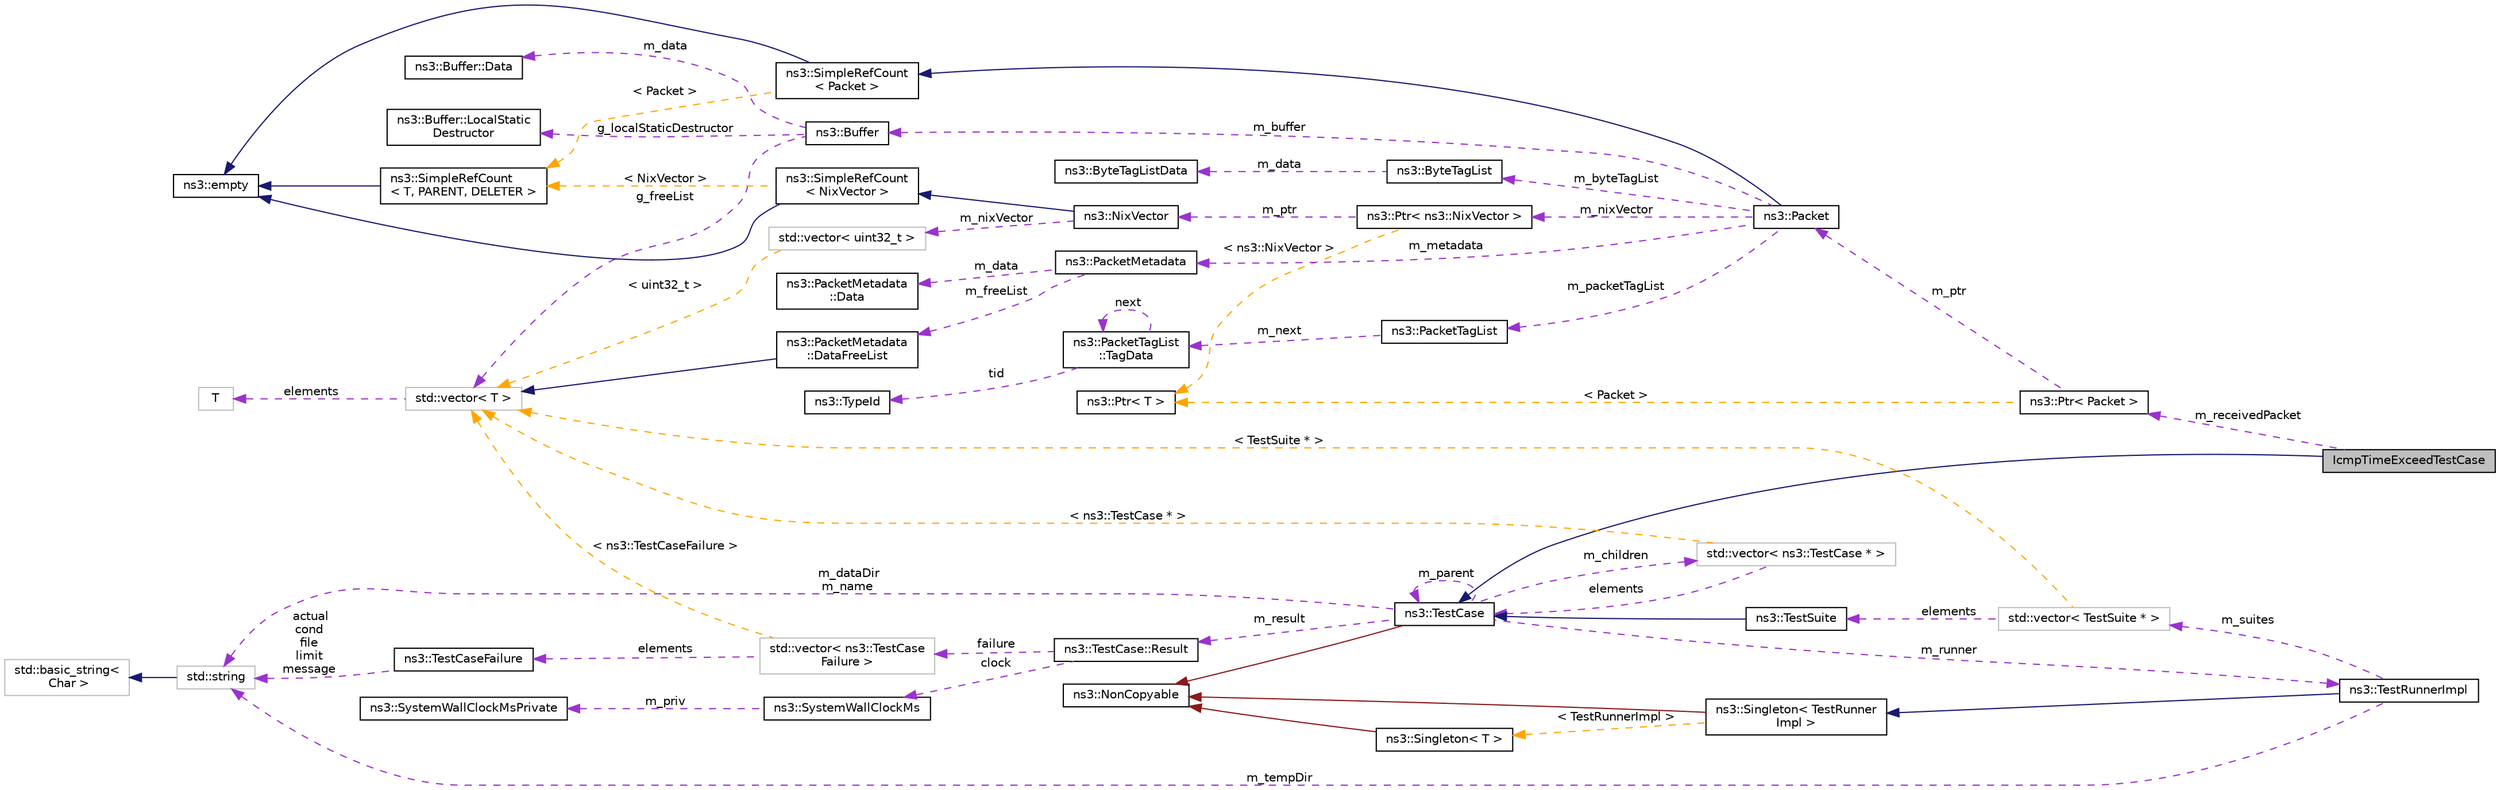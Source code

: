 digraph "IcmpTimeExceedTestCase"
{
 // LATEX_PDF_SIZE
  edge [fontname="Helvetica",fontsize="10",labelfontname="Helvetica",labelfontsize="10"];
  node [fontname="Helvetica",fontsize="10",shape=record];
  rankdir="LR";
  Node1 [label="IcmpTimeExceedTestCase",height=0.2,width=0.4,color="black", fillcolor="grey75", style="filled", fontcolor="black",tooltip="ICMP Time Exceed Reply Test."];
  Node2 -> Node1 [dir="back",color="midnightblue",fontsize="10",style="solid",fontname="Helvetica"];
  Node2 [label="ns3::TestCase",height=0.2,width=0.4,color="black", fillcolor="white", style="filled",URL="$classns3_1_1_test_case.html",tooltip="encapsulates test code"];
  Node3 -> Node2 [dir="back",color="firebrick4",fontsize="10",style="solid",fontname="Helvetica"];
  Node3 [label="ns3::NonCopyable",height=0.2,width=0.4,color="black", fillcolor="white", style="filled",URL="$classns3_1_1_non_copyable.html",tooltip="A base class for (non-Singleton) objects which shouldn't be copied."];
  Node4 -> Node2 [dir="back",color="darkorchid3",fontsize="10",style="dashed",label=" m_children" ,fontname="Helvetica"];
  Node4 [label="std::vector\< ns3::TestCase * \>",height=0.2,width=0.4,color="grey75", fillcolor="white", style="filled",tooltip=" "];
  Node2 -> Node4 [dir="back",color="darkorchid3",fontsize="10",style="dashed",label=" elements" ,fontname="Helvetica"];
  Node5 -> Node4 [dir="back",color="orange",fontsize="10",style="dashed",label=" \< ns3::TestCase * \>" ,fontname="Helvetica"];
  Node5 [label="std::vector\< T \>",height=0.2,width=0.4,color="grey75", fillcolor="white", style="filled",tooltip=" "];
  Node6 -> Node5 [dir="back",color="darkorchid3",fontsize="10",style="dashed",label=" elements" ,fontname="Helvetica"];
  Node6 [label="T",height=0.2,width=0.4,color="grey75", fillcolor="white", style="filled",tooltip=" "];
  Node7 -> Node2 [dir="back",color="darkorchid3",fontsize="10",style="dashed",label=" m_dataDir\nm_name" ,fontname="Helvetica"];
  Node7 [label="std::string",height=0.2,width=0.4,color="grey75", fillcolor="white", style="filled",tooltip=" "];
  Node8 -> Node7 [dir="back",color="midnightblue",fontsize="10",style="solid",fontname="Helvetica"];
  Node8 [label="std::basic_string\<\l Char \>",height=0.2,width=0.4,color="grey75", fillcolor="white", style="filled",tooltip=" "];
  Node9 -> Node2 [dir="back",color="darkorchid3",fontsize="10",style="dashed",label=" m_runner" ,fontname="Helvetica"];
  Node9 [label="ns3::TestRunnerImpl",height=0.2,width=0.4,color="black", fillcolor="white", style="filled",URL="$classns3_1_1_test_runner_impl.html",tooltip="Container for all tests."];
  Node10 -> Node9 [dir="back",color="midnightblue",fontsize="10",style="solid",fontname="Helvetica"];
  Node10 [label="ns3::Singleton\< TestRunner\lImpl \>",height=0.2,width=0.4,color="black", fillcolor="white", style="filled",URL="$classns3_1_1_singleton.html",tooltip=" "];
  Node3 -> Node10 [dir="back",color="firebrick4",fontsize="10",style="solid",fontname="Helvetica"];
  Node11 -> Node10 [dir="back",color="orange",fontsize="10",style="dashed",label=" \< TestRunnerImpl \>" ,fontname="Helvetica"];
  Node11 [label="ns3::Singleton\< T \>",height=0.2,width=0.4,color="black", fillcolor="white", style="filled",URL="$classns3_1_1_singleton.html",tooltip="A template singleton."];
  Node3 -> Node11 [dir="back",color="firebrick4",fontsize="10",style="solid",fontname="Helvetica"];
  Node12 -> Node9 [dir="back",color="darkorchid3",fontsize="10",style="dashed",label=" m_suites" ,fontname="Helvetica"];
  Node12 [label="std::vector\< TestSuite * \>",height=0.2,width=0.4,color="grey75", fillcolor="white", style="filled",tooltip=" "];
  Node13 -> Node12 [dir="back",color="darkorchid3",fontsize="10",style="dashed",label=" elements" ,fontname="Helvetica"];
  Node13 [label="ns3::TestSuite",height=0.2,width=0.4,color="black", fillcolor="white", style="filled",URL="$classns3_1_1_test_suite.html",tooltip="A suite of tests to run."];
  Node2 -> Node13 [dir="back",color="midnightblue",fontsize="10",style="solid",fontname="Helvetica"];
  Node5 -> Node12 [dir="back",color="orange",fontsize="10",style="dashed",label=" \< TestSuite * \>" ,fontname="Helvetica"];
  Node7 -> Node9 [dir="back",color="darkorchid3",fontsize="10",style="dashed",label=" m_tempDir" ,fontname="Helvetica"];
  Node2 -> Node2 [dir="back",color="darkorchid3",fontsize="10",style="dashed",label=" m_parent" ,fontname="Helvetica"];
  Node14 -> Node2 [dir="back",color="darkorchid3",fontsize="10",style="dashed",label=" m_result" ,fontname="Helvetica"];
  Node14 [label="ns3::TestCase::Result",height=0.2,width=0.4,color="black", fillcolor="white", style="filled",URL="$structns3_1_1_test_case_1_1_result.html",tooltip="Container for results from a TestCase."];
  Node15 -> Node14 [dir="back",color="darkorchid3",fontsize="10",style="dashed",label=" failure" ,fontname="Helvetica"];
  Node15 [label="std::vector\< ns3::TestCase\lFailure \>",height=0.2,width=0.4,color="grey75", fillcolor="white", style="filled",tooltip=" "];
  Node16 -> Node15 [dir="back",color="darkorchid3",fontsize="10",style="dashed",label=" elements" ,fontname="Helvetica"];
  Node16 [label="ns3::TestCaseFailure",height=0.2,width=0.4,color="black", fillcolor="white", style="filled",URL="$structns3_1_1_test_case_failure.html",tooltip="Container for details of a test failure."];
  Node7 -> Node16 [dir="back",color="darkorchid3",fontsize="10",style="dashed",label=" actual\ncond\nfile\nlimit\nmessage" ,fontname="Helvetica"];
  Node5 -> Node15 [dir="back",color="orange",fontsize="10",style="dashed",label=" \< ns3::TestCaseFailure \>" ,fontname="Helvetica"];
  Node17 -> Node14 [dir="back",color="darkorchid3",fontsize="10",style="dashed",label=" clock" ,fontname="Helvetica"];
  Node17 [label="ns3::SystemWallClockMs",height=0.2,width=0.4,color="black", fillcolor="white", style="filled",URL="$classns3_1_1_system_wall_clock_ms.html",tooltip="Measure elapsed wall clock time in milliseconds."];
  Node18 -> Node17 [dir="back",color="darkorchid3",fontsize="10",style="dashed",label=" m_priv" ,fontname="Helvetica"];
  Node18 [label="ns3::SystemWallClockMsPrivate",height=0.2,width=0.4,color="black", fillcolor="white", style="filled",URL="$classns3_1_1_system_wall_clock_ms_private.html",tooltip="System-dependent implementation for SystemWallClockMs."];
  Node19 -> Node1 [dir="back",color="darkorchid3",fontsize="10",style="dashed",label=" m_receivedPacket" ,fontname="Helvetica"];
  Node19 [label="ns3::Ptr\< Packet \>",height=0.2,width=0.4,color="black", fillcolor="white", style="filled",URL="$classns3_1_1_ptr.html",tooltip=" "];
  Node20 -> Node19 [dir="back",color="darkorchid3",fontsize="10",style="dashed",label=" m_ptr" ,fontname="Helvetica"];
  Node20 [label="ns3::Packet",height=0.2,width=0.4,color="black", fillcolor="white", style="filled",URL="$classns3_1_1_packet.html",tooltip="network packets"];
  Node21 -> Node20 [dir="back",color="midnightblue",fontsize="10",style="solid",fontname="Helvetica"];
  Node21 [label="ns3::SimpleRefCount\l\< Packet \>",height=0.2,width=0.4,color="black", fillcolor="white", style="filled",URL="$classns3_1_1_simple_ref_count.html",tooltip=" "];
  Node22 -> Node21 [dir="back",color="midnightblue",fontsize="10",style="solid",fontname="Helvetica"];
  Node22 [label="ns3::empty",height=0.2,width=0.4,color="black", fillcolor="white", style="filled",URL="$classns3_1_1empty.html",tooltip="make Callback use a separate empty type"];
  Node23 -> Node21 [dir="back",color="orange",fontsize="10",style="dashed",label=" \< Packet \>" ,fontname="Helvetica"];
  Node23 [label="ns3::SimpleRefCount\l\< T, PARENT, DELETER \>",height=0.2,width=0.4,color="black", fillcolor="white", style="filled",URL="$classns3_1_1_simple_ref_count.html",tooltip="A template-based reference counting class."];
  Node22 -> Node23 [dir="back",color="midnightblue",fontsize="10",style="solid",fontname="Helvetica"];
  Node24 -> Node20 [dir="back",color="darkorchid3",fontsize="10",style="dashed",label=" m_nixVector" ,fontname="Helvetica"];
  Node24 [label="ns3::Ptr\< ns3::NixVector \>",height=0.2,width=0.4,color="black", fillcolor="white", style="filled",URL="$classns3_1_1_ptr.html",tooltip=" "];
  Node25 -> Node24 [dir="back",color="darkorchid3",fontsize="10",style="dashed",label=" m_ptr" ,fontname="Helvetica"];
  Node25 [label="ns3::NixVector",height=0.2,width=0.4,color="black", fillcolor="white", style="filled",URL="$classns3_1_1_nix_vector.html",tooltip="Neighbor-index data structure for nix-vector routing."];
  Node26 -> Node25 [dir="back",color="midnightblue",fontsize="10",style="solid",fontname="Helvetica"];
  Node26 [label="ns3::SimpleRefCount\l\< NixVector \>",height=0.2,width=0.4,color="black", fillcolor="white", style="filled",URL="$classns3_1_1_simple_ref_count.html",tooltip=" "];
  Node22 -> Node26 [dir="back",color="midnightblue",fontsize="10",style="solid",fontname="Helvetica"];
  Node23 -> Node26 [dir="back",color="orange",fontsize="10",style="dashed",label=" \< NixVector \>" ,fontname="Helvetica"];
  Node27 -> Node25 [dir="back",color="darkorchid3",fontsize="10",style="dashed",label=" m_nixVector" ,fontname="Helvetica"];
  Node27 [label="std::vector\< uint32_t \>",height=0.2,width=0.4,color="grey75", fillcolor="white", style="filled",tooltip=" "];
  Node5 -> Node27 [dir="back",color="orange",fontsize="10",style="dashed",label=" \< uint32_t \>" ,fontname="Helvetica"];
  Node28 -> Node24 [dir="back",color="orange",fontsize="10",style="dashed",label=" \< ns3::NixVector \>" ,fontname="Helvetica"];
  Node28 [label="ns3::Ptr\< T \>",height=0.2,width=0.4,color="black", fillcolor="white", style="filled",URL="$classns3_1_1_ptr.html",tooltip="Smart pointer class similar to boost::intrusive_ptr."];
  Node29 -> Node20 [dir="back",color="darkorchid3",fontsize="10",style="dashed",label=" m_metadata" ,fontname="Helvetica"];
  Node29 [label="ns3::PacketMetadata",height=0.2,width=0.4,color="black", fillcolor="white", style="filled",URL="$classns3_1_1_packet_metadata.html",tooltip="Handle packet metadata about packet headers and trailers."];
  Node30 -> Node29 [dir="back",color="darkorchid3",fontsize="10",style="dashed",label=" m_data" ,fontname="Helvetica"];
  Node30 [label="ns3::PacketMetadata\l::Data",height=0.2,width=0.4,color="black", fillcolor="white", style="filled",URL="$structns3_1_1_packet_metadata_1_1_data.html",tooltip="Data structure."];
  Node31 -> Node29 [dir="back",color="darkorchid3",fontsize="10",style="dashed",label=" m_freeList" ,fontname="Helvetica"];
  Node31 [label="ns3::PacketMetadata\l::DataFreeList",height=0.2,width=0.4,color="black", fillcolor="white", style="filled",URL="$classns3_1_1_packet_metadata_1_1_data_free_list.html",tooltip="Class to hold all the metadata."];
  Node5 -> Node31 [dir="back",color="midnightblue",fontsize="10",style="solid",fontname="Helvetica"];
  Node32 -> Node20 [dir="back",color="darkorchid3",fontsize="10",style="dashed",label=" m_byteTagList" ,fontname="Helvetica"];
  Node32 [label="ns3::ByteTagList",height=0.2,width=0.4,color="black", fillcolor="white", style="filled",URL="$classns3_1_1_byte_tag_list.html",tooltip="keep track of the byte tags stored in a packet."];
  Node33 -> Node32 [dir="back",color="darkorchid3",fontsize="10",style="dashed",label=" m_data" ,fontname="Helvetica"];
  Node33 [label="ns3::ByteTagListData",height=0.2,width=0.4,color="black", fillcolor="white", style="filled",URL="$structns3_1_1_byte_tag_list_data.html",tooltip="Internal representation of the byte tags stored in a packet."];
  Node34 -> Node20 [dir="back",color="darkorchid3",fontsize="10",style="dashed",label=" m_packetTagList" ,fontname="Helvetica"];
  Node34 [label="ns3::PacketTagList",height=0.2,width=0.4,color="black", fillcolor="white", style="filled",URL="$classns3_1_1_packet_tag_list.html",tooltip="List of the packet tags stored in a packet."];
  Node35 -> Node34 [dir="back",color="darkorchid3",fontsize="10",style="dashed",label=" m_next" ,fontname="Helvetica"];
  Node35 [label="ns3::PacketTagList\l::TagData",height=0.2,width=0.4,color="black", fillcolor="white", style="filled",URL="$structns3_1_1_packet_tag_list_1_1_tag_data.html",tooltip="Tree node for sharing serialized tags."];
  Node35 -> Node35 [dir="back",color="darkorchid3",fontsize="10",style="dashed",label=" next" ,fontname="Helvetica"];
  Node36 -> Node35 [dir="back",color="darkorchid3",fontsize="10",style="dashed",label=" tid" ,fontname="Helvetica"];
  Node36 [label="ns3::TypeId",height=0.2,width=0.4,color="black", fillcolor="white", style="filled",URL="$classns3_1_1_type_id.html",tooltip="a unique identifier for an interface."];
  Node37 -> Node20 [dir="back",color="darkorchid3",fontsize="10",style="dashed",label=" m_buffer" ,fontname="Helvetica"];
  Node37 [label="ns3::Buffer",height=0.2,width=0.4,color="black", fillcolor="white", style="filled",URL="$classns3_1_1_buffer.html",tooltip="automatically resized byte buffer"];
  Node38 -> Node37 [dir="back",color="darkorchid3",fontsize="10",style="dashed",label=" m_data" ,fontname="Helvetica"];
  Node38 [label="ns3::Buffer::Data",height=0.2,width=0.4,color="black", fillcolor="white", style="filled",URL="$structns3_1_1_buffer_1_1_data.html",tooltip="This data structure is variable-sized through its last member whose size is determined at allocation ..."];
  Node39 -> Node37 [dir="back",color="darkorchid3",fontsize="10",style="dashed",label=" g_localStaticDestructor" ,fontname="Helvetica"];
  Node39 [label="ns3::Buffer::LocalStatic\lDestructor",height=0.2,width=0.4,color="black", fillcolor="white", style="filled",URL="$structns3_1_1_buffer_1_1_local_static_destructor.html",tooltip="Local static destructor structure."];
  Node5 -> Node37 [dir="back",color="darkorchid3",fontsize="10",style="dashed",label=" g_freeList" ,fontname="Helvetica"];
  Node28 -> Node19 [dir="back",color="orange",fontsize="10",style="dashed",label=" \< Packet \>" ,fontname="Helvetica"];
}
